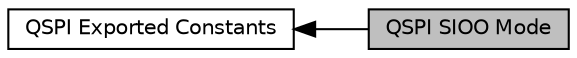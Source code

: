 digraph "QSPI SIOO Mode"
{
  edge [fontname="Helvetica",fontsize="10",labelfontname="Helvetica",labelfontsize="10"];
  node [fontname="Helvetica",fontsize="10",shape=record];
  rankdir=LR;
  Node0 [label="QSPI SIOO Mode",height=0.2,width=0.4,color="black", fillcolor="grey75", style="filled", fontcolor="black"];
  Node1 [label="QSPI Exported Constants",height=0.2,width=0.4,color="black", fillcolor="white", style="filled",URL="$group___q_s_p_i___exported___constants.html"];
  Node1->Node0 [shape=plaintext, dir="back", style="solid"];
}
